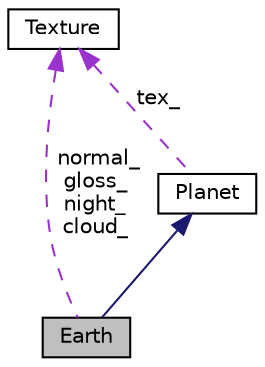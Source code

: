 digraph "Earth"
{
  edge [fontname="Helvetica",fontsize="10",labelfontname="Helvetica",labelfontsize="10"];
  node [fontname="Helvetica",fontsize="10",shape=record];
  Node2 [label="Earth",height=0.2,width=0.4,color="black", fillcolor="grey75", style="filled", fontcolor="black"];
  Node3 -> Node2 [dir="back",color="midnightblue",fontsize="10",style="solid",fontname="Helvetica"];
  Node3 [label="Planet",height=0.2,width=0.4,color="black", fillcolor="white", style="filled",URL="$classPlanet.html",tooltip="default class for the planet "];
  Node4 -> Node3 [dir="back",color="darkorchid3",fontsize="10",style="dashed",label=" tex_" ,fontname="Helvetica"];
  Node4 [label="Texture",height=0.2,width=0.4,color="black", fillcolor="white", style="filled",URL="$classTexture.html",tooltip="class that handles texture io and GPU upload "];
  Node4 -> Node2 [dir="back",color="darkorchid3",fontsize="10",style="dashed",label=" normal_\ngloss_\nnight_\ncloud_" ,fontname="Helvetica"];
}
